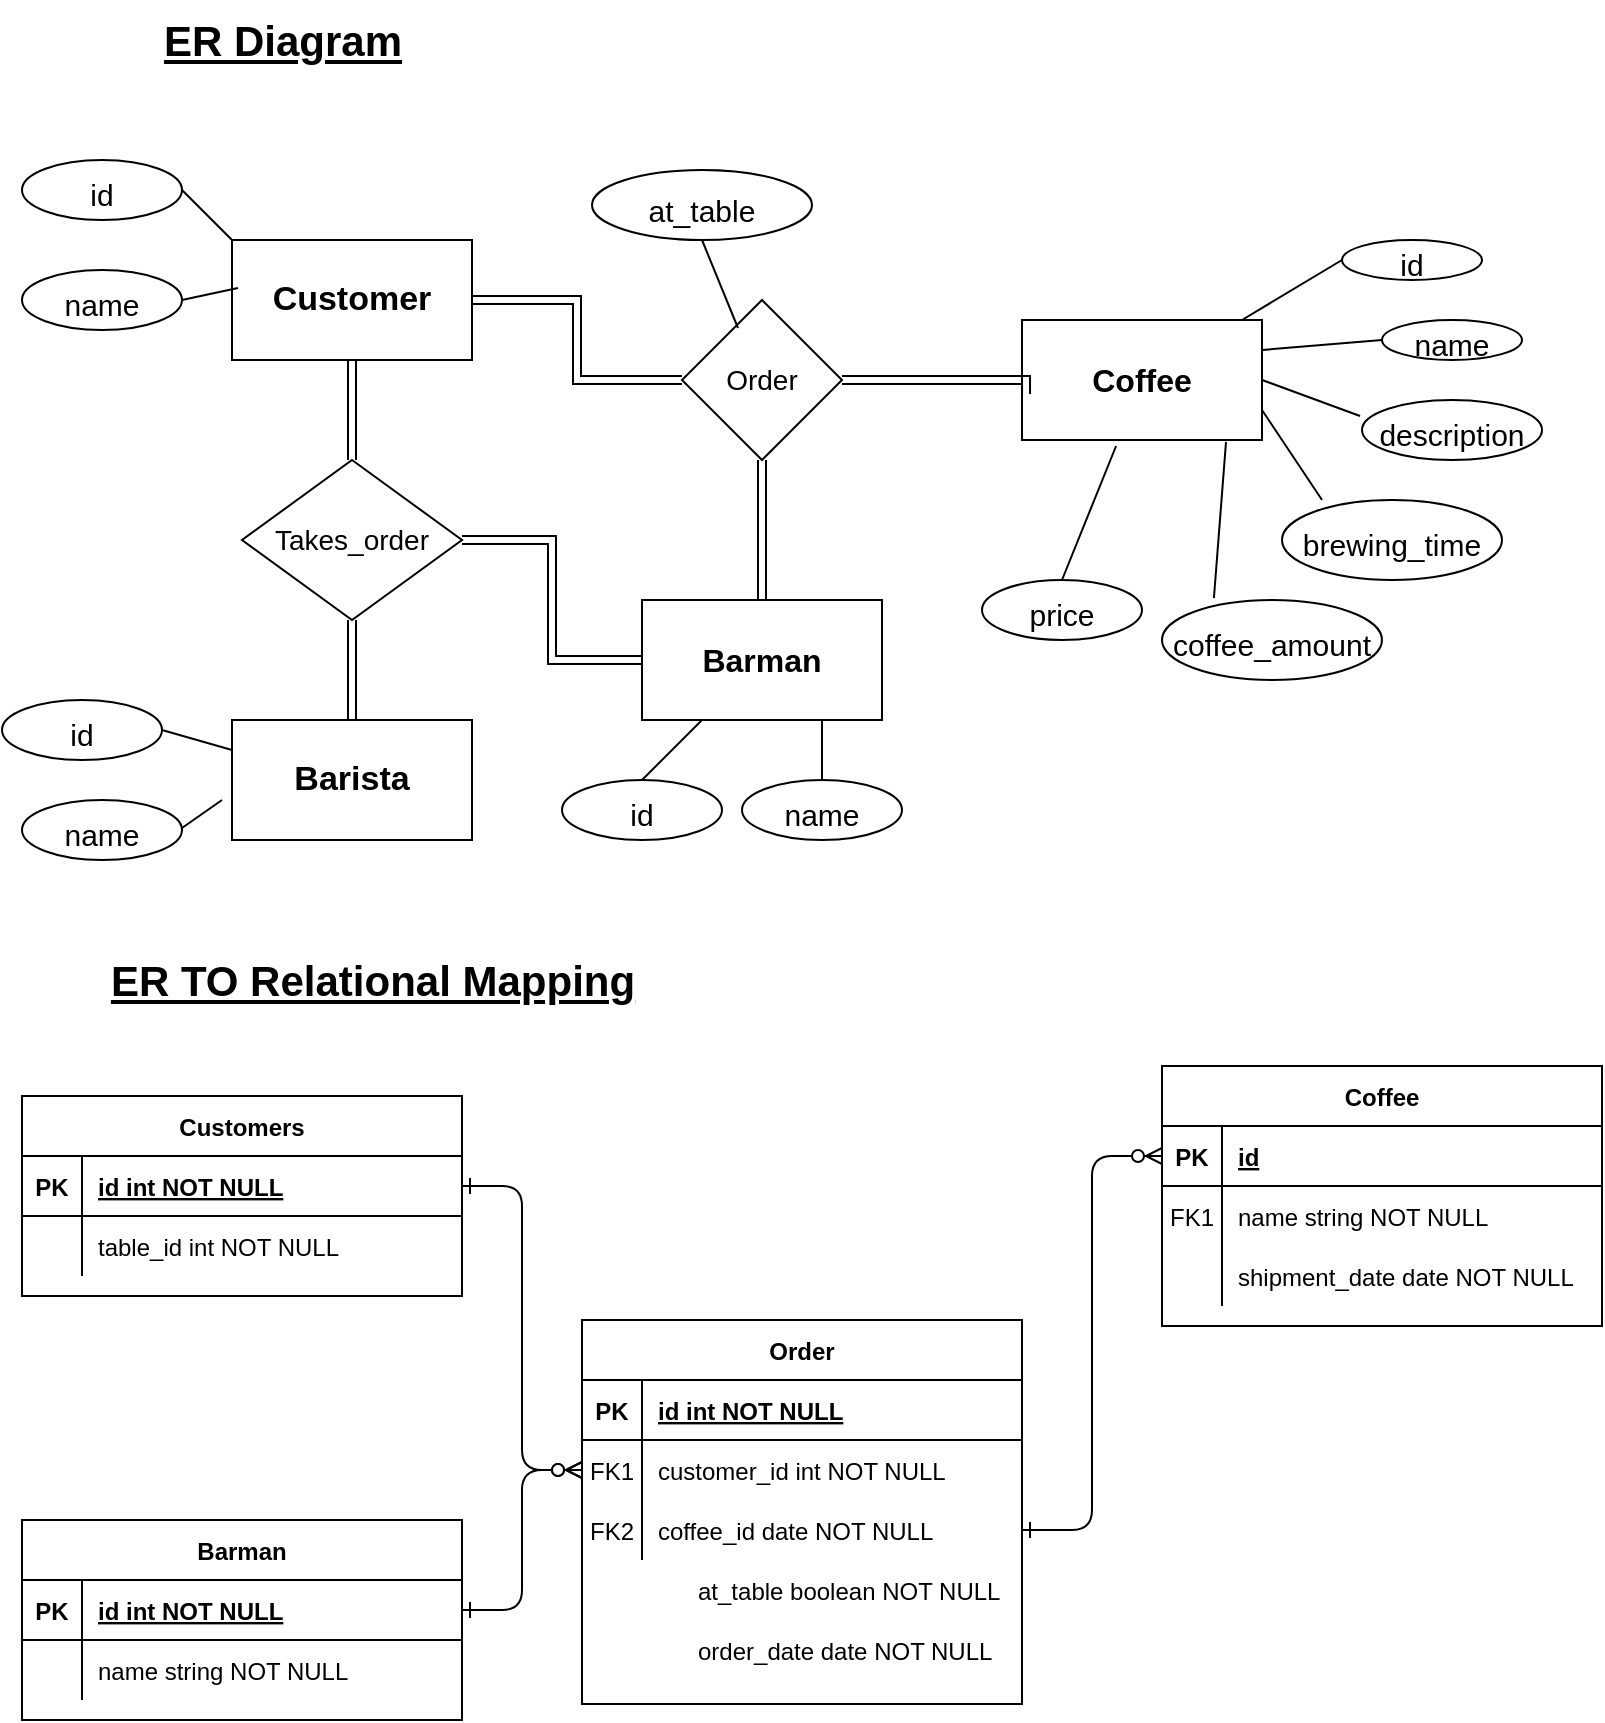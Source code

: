 <mxfile version="20.7.2" type="github">
  <diagram id="R2lEEEUBdFMjLlhIrx00" name="Page-1">
    <mxGraphModel dx="1434" dy="774" grid="1" gridSize="10" guides="1" tooltips="1" connect="1" arrows="1" fold="1" page="1" pageScale="1" pageWidth="850" pageHeight="1100" math="0" shadow="0" extFonts="Permanent Marker^https://fonts.googleapis.com/css?family=Permanent+Marker">
      <root>
        <mxCell id="0" />
        <mxCell id="1" parent="0" />
        <mxCell id="C-vyLk0tnHw3VtMMgP7b-1" value="" style="edgeStyle=entityRelationEdgeStyle;endArrow=ERzeroToMany;startArrow=ERone;endFill=1;startFill=0;" parent="1" source="C-vyLk0tnHw3VtMMgP7b-24" target="C-vyLk0tnHw3VtMMgP7b-6" edge="1">
          <mxGeometry width="100" height="100" relative="1" as="geometry">
            <mxPoint x="340" y="1148" as="sourcePoint" />
            <mxPoint x="440" y="1048" as="targetPoint" />
          </mxGeometry>
        </mxCell>
        <mxCell id="C-vyLk0tnHw3VtMMgP7b-12" value="" style="edgeStyle=orthogonalEdgeStyle;endArrow=ERzeroToMany;startArrow=ERone;endFill=1;startFill=0;exitX=1;exitY=0.5;exitDx=0;exitDy=0;entryX=0;entryY=0.5;entryDx=0;entryDy=0;" parent="1" source="C-vyLk0tnHw3VtMMgP7b-9" target="C-vyLk0tnHw3VtMMgP7b-14" edge="1">
          <mxGeometry width="100" height="100" relative="1" as="geometry">
            <mxPoint x="400" y="608" as="sourcePoint" />
            <mxPoint x="550" y="865" as="targetPoint" />
          </mxGeometry>
        </mxCell>
        <mxCell id="C-vyLk0tnHw3VtMMgP7b-2" value="Order" style="shape=table;startSize=30;container=1;collapsible=1;childLayout=tableLayout;fixedRows=1;rowLines=0;fontStyle=1;align=center;resizeLast=1;" parent="1" vertex="1">
          <mxGeometry x="310" y="690" width="220" height="192" as="geometry" />
        </mxCell>
        <mxCell id="C-vyLk0tnHw3VtMMgP7b-3" value="" style="shape=partialRectangle;collapsible=0;dropTarget=0;pointerEvents=0;fillColor=none;points=[[0,0.5],[1,0.5]];portConstraint=eastwest;top=0;left=0;right=0;bottom=1;" parent="C-vyLk0tnHw3VtMMgP7b-2" vertex="1">
          <mxGeometry y="30" width="220" height="30" as="geometry" />
        </mxCell>
        <mxCell id="C-vyLk0tnHw3VtMMgP7b-4" value="PK" style="shape=partialRectangle;overflow=hidden;connectable=0;fillColor=none;top=0;left=0;bottom=0;right=0;fontStyle=1;" parent="C-vyLk0tnHw3VtMMgP7b-3" vertex="1">
          <mxGeometry width="30" height="30" as="geometry">
            <mxRectangle width="30" height="30" as="alternateBounds" />
          </mxGeometry>
        </mxCell>
        <mxCell id="C-vyLk0tnHw3VtMMgP7b-5" value="id int NOT NULL " style="shape=partialRectangle;overflow=hidden;connectable=0;fillColor=none;top=0;left=0;bottom=0;right=0;align=left;spacingLeft=6;fontStyle=5;" parent="C-vyLk0tnHw3VtMMgP7b-3" vertex="1">
          <mxGeometry x="30" width="190" height="30" as="geometry">
            <mxRectangle width="190" height="30" as="alternateBounds" />
          </mxGeometry>
        </mxCell>
        <mxCell id="C-vyLk0tnHw3VtMMgP7b-6" value="" style="shape=partialRectangle;collapsible=0;dropTarget=0;pointerEvents=0;fillColor=none;points=[[0,0.5],[1,0.5]];portConstraint=eastwest;top=0;left=0;right=0;bottom=0;" parent="C-vyLk0tnHw3VtMMgP7b-2" vertex="1">
          <mxGeometry y="60" width="220" height="30" as="geometry" />
        </mxCell>
        <mxCell id="C-vyLk0tnHw3VtMMgP7b-7" value="FK1" style="shape=partialRectangle;overflow=hidden;connectable=0;fillColor=none;top=0;left=0;bottom=0;right=0;" parent="C-vyLk0tnHw3VtMMgP7b-6" vertex="1">
          <mxGeometry width="30" height="30" as="geometry">
            <mxRectangle width="30" height="30" as="alternateBounds" />
          </mxGeometry>
        </mxCell>
        <mxCell id="C-vyLk0tnHw3VtMMgP7b-8" value="customer_id int NOT NULL" style="shape=partialRectangle;overflow=hidden;connectable=0;fillColor=none;top=0;left=0;bottom=0;right=0;align=left;spacingLeft=6;" parent="C-vyLk0tnHw3VtMMgP7b-6" vertex="1">
          <mxGeometry x="30" width="190" height="30" as="geometry">
            <mxRectangle width="190" height="30" as="alternateBounds" />
          </mxGeometry>
        </mxCell>
        <mxCell id="C-vyLk0tnHw3VtMMgP7b-9" value="" style="shape=partialRectangle;collapsible=0;dropTarget=0;pointerEvents=0;fillColor=none;points=[[0,0.5],[1,0.5]];portConstraint=eastwest;top=0;left=0;right=0;bottom=0;" parent="C-vyLk0tnHw3VtMMgP7b-2" vertex="1">
          <mxGeometry y="90" width="220" height="30" as="geometry" />
        </mxCell>
        <mxCell id="C-vyLk0tnHw3VtMMgP7b-10" value="FK2" style="shape=partialRectangle;overflow=hidden;connectable=0;fillColor=none;top=0;left=0;bottom=0;right=0;" parent="C-vyLk0tnHw3VtMMgP7b-9" vertex="1">
          <mxGeometry width="30" height="30" as="geometry">
            <mxRectangle width="30" height="30" as="alternateBounds" />
          </mxGeometry>
        </mxCell>
        <mxCell id="C-vyLk0tnHw3VtMMgP7b-11" value="coffee_id date NOT NULL" style="shape=partialRectangle;overflow=hidden;connectable=0;fillColor=none;top=0;left=0;bottom=0;right=0;align=left;spacingLeft=6;" parent="C-vyLk0tnHw3VtMMgP7b-9" vertex="1">
          <mxGeometry x="30" width="190" height="30" as="geometry">
            <mxRectangle width="190" height="30" as="alternateBounds" />
          </mxGeometry>
        </mxCell>
        <mxCell id="C-vyLk0tnHw3VtMMgP7b-13" value="Coffee" style="shape=table;startSize=30;container=1;collapsible=1;childLayout=tableLayout;fixedRows=1;rowLines=0;fontStyle=1;align=center;resizeLast=1;" parent="1" vertex="1">
          <mxGeometry x="600" y="563" width="220" height="130" as="geometry" />
        </mxCell>
        <mxCell id="C-vyLk0tnHw3VtMMgP7b-14" value="" style="shape=partialRectangle;collapsible=0;dropTarget=0;pointerEvents=0;fillColor=none;points=[[0,0.5],[1,0.5]];portConstraint=eastwest;top=0;left=0;right=0;bottom=1;" parent="C-vyLk0tnHw3VtMMgP7b-13" vertex="1">
          <mxGeometry y="30" width="220" height="30" as="geometry" />
        </mxCell>
        <mxCell id="C-vyLk0tnHw3VtMMgP7b-15" value="PK" style="shape=partialRectangle;overflow=hidden;connectable=0;fillColor=none;top=0;left=0;bottom=0;right=0;fontStyle=1;" parent="C-vyLk0tnHw3VtMMgP7b-14" vertex="1">
          <mxGeometry width="30" height="30" as="geometry">
            <mxRectangle width="30" height="30" as="alternateBounds" />
          </mxGeometry>
        </mxCell>
        <mxCell id="C-vyLk0tnHw3VtMMgP7b-16" value="id" style="shape=partialRectangle;overflow=hidden;connectable=0;fillColor=none;top=0;left=0;bottom=0;right=0;align=left;spacingLeft=6;fontStyle=5;" parent="C-vyLk0tnHw3VtMMgP7b-14" vertex="1">
          <mxGeometry x="30" width="190" height="30" as="geometry">
            <mxRectangle width="190" height="30" as="alternateBounds" />
          </mxGeometry>
        </mxCell>
        <mxCell id="C-vyLk0tnHw3VtMMgP7b-17" value="" style="shape=partialRectangle;collapsible=0;dropTarget=0;pointerEvents=0;fillColor=none;points=[[0,0.5],[1,0.5]];portConstraint=eastwest;top=0;left=0;right=0;bottom=0;" parent="C-vyLk0tnHw3VtMMgP7b-13" vertex="1">
          <mxGeometry y="60" width="220" height="30" as="geometry" />
        </mxCell>
        <mxCell id="C-vyLk0tnHw3VtMMgP7b-18" value="FK1" style="shape=partialRectangle;overflow=hidden;connectable=0;fillColor=none;top=0;left=0;bottom=0;right=0;" parent="C-vyLk0tnHw3VtMMgP7b-17" vertex="1">
          <mxGeometry width="30" height="30" as="geometry">
            <mxRectangle width="30" height="30" as="alternateBounds" />
          </mxGeometry>
        </mxCell>
        <mxCell id="C-vyLk0tnHw3VtMMgP7b-19" value="name string NOT NULL" style="shape=partialRectangle;overflow=hidden;connectable=0;fillColor=none;top=0;left=0;bottom=0;right=0;align=left;spacingLeft=6;" parent="C-vyLk0tnHw3VtMMgP7b-17" vertex="1">
          <mxGeometry x="30" width="190" height="30" as="geometry">
            <mxRectangle width="190" height="30" as="alternateBounds" />
          </mxGeometry>
        </mxCell>
        <mxCell id="C-vyLk0tnHw3VtMMgP7b-20" value="" style="shape=partialRectangle;collapsible=0;dropTarget=0;pointerEvents=0;fillColor=none;points=[[0,0.5],[1,0.5]];portConstraint=eastwest;top=0;left=0;right=0;bottom=0;" parent="C-vyLk0tnHw3VtMMgP7b-13" vertex="1">
          <mxGeometry y="90" width="220" height="30" as="geometry" />
        </mxCell>
        <mxCell id="C-vyLk0tnHw3VtMMgP7b-21" value="" style="shape=partialRectangle;overflow=hidden;connectable=0;fillColor=none;top=0;left=0;bottom=0;right=0;" parent="C-vyLk0tnHw3VtMMgP7b-20" vertex="1">
          <mxGeometry width="30" height="30" as="geometry">
            <mxRectangle width="30" height="30" as="alternateBounds" />
          </mxGeometry>
        </mxCell>
        <mxCell id="C-vyLk0tnHw3VtMMgP7b-22" value="shipment_date date NOT NULL" style="shape=partialRectangle;overflow=hidden;connectable=0;fillColor=none;top=0;left=0;bottom=0;right=0;align=left;spacingLeft=6;" parent="C-vyLk0tnHw3VtMMgP7b-20" vertex="1">
          <mxGeometry x="30" width="190" height="30" as="geometry">
            <mxRectangle width="190" height="30" as="alternateBounds" />
          </mxGeometry>
        </mxCell>
        <mxCell id="C-vyLk0tnHw3VtMMgP7b-23" value="Customers" style="shape=table;startSize=30;container=1;collapsible=1;childLayout=tableLayout;fixedRows=1;rowLines=0;fontStyle=1;align=center;resizeLast=1;" parent="1" vertex="1">
          <mxGeometry x="30" y="578" width="220" height="100" as="geometry" />
        </mxCell>
        <mxCell id="C-vyLk0tnHw3VtMMgP7b-24" value="" style="shape=partialRectangle;collapsible=0;dropTarget=0;pointerEvents=0;fillColor=none;points=[[0,0.5],[1,0.5]];portConstraint=eastwest;top=0;left=0;right=0;bottom=1;" parent="C-vyLk0tnHw3VtMMgP7b-23" vertex="1">
          <mxGeometry y="30" width="220" height="30" as="geometry" />
        </mxCell>
        <mxCell id="C-vyLk0tnHw3VtMMgP7b-25" value="PK" style="shape=partialRectangle;overflow=hidden;connectable=0;fillColor=none;top=0;left=0;bottom=0;right=0;fontStyle=1;" parent="C-vyLk0tnHw3VtMMgP7b-24" vertex="1">
          <mxGeometry width="30" height="30" as="geometry">
            <mxRectangle width="30" height="30" as="alternateBounds" />
          </mxGeometry>
        </mxCell>
        <mxCell id="C-vyLk0tnHw3VtMMgP7b-26" value="id int NOT NULL" style="shape=partialRectangle;overflow=hidden;connectable=0;fillColor=none;top=0;left=0;bottom=0;right=0;align=left;spacingLeft=6;fontStyle=5;" parent="C-vyLk0tnHw3VtMMgP7b-24" vertex="1">
          <mxGeometry x="30" width="190" height="30" as="geometry">
            <mxRectangle width="190" height="30" as="alternateBounds" />
          </mxGeometry>
        </mxCell>
        <mxCell id="C-vyLk0tnHw3VtMMgP7b-27" value="" style="shape=partialRectangle;collapsible=0;dropTarget=0;pointerEvents=0;fillColor=none;points=[[0,0.5],[1,0.5]];portConstraint=eastwest;top=0;left=0;right=0;bottom=0;" parent="C-vyLk0tnHw3VtMMgP7b-23" vertex="1">
          <mxGeometry y="60" width="220" height="30" as="geometry" />
        </mxCell>
        <mxCell id="C-vyLk0tnHw3VtMMgP7b-28" value="" style="shape=partialRectangle;overflow=hidden;connectable=0;fillColor=none;top=0;left=0;bottom=0;right=0;" parent="C-vyLk0tnHw3VtMMgP7b-27" vertex="1">
          <mxGeometry width="30" height="30" as="geometry">
            <mxRectangle width="30" height="30" as="alternateBounds" />
          </mxGeometry>
        </mxCell>
        <mxCell id="C-vyLk0tnHw3VtMMgP7b-29" value="table_id int NOT NULL" style="shape=partialRectangle;overflow=hidden;connectable=0;fillColor=none;top=0;left=0;bottom=0;right=0;align=left;spacingLeft=6;" parent="C-vyLk0tnHw3VtMMgP7b-27" vertex="1">
          <mxGeometry x="30" width="190" height="30" as="geometry">
            <mxRectangle width="190" height="30" as="alternateBounds" />
          </mxGeometry>
        </mxCell>
        <mxCell id="Wo0gHfEfH4QIrRDhFoly-7" style="edgeStyle=orthogonalEdgeStyle;rounded=0;orthogonalLoop=1;jettySize=auto;html=1;entryX=0;entryY=0.5;entryDx=0;entryDy=0;shape=link;" edge="1" parent="1" source="Wo0gHfEfH4QIrRDhFoly-1" target="Wo0gHfEfH4QIrRDhFoly-5">
          <mxGeometry relative="1" as="geometry" />
        </mxCell>
        <mxCell id="Wo0gHfEfH4QIrRDhFoly-1" value="&lt;font style=&quot;font-size: 17px;&quot;&gt;&lt;b&gt;Customer&lt;/b&gt;&lt;/font&gt;" style="rounded=0;whiteSpace=wrap;html=1;" vertex="1" parent="1">
          <mxGeometry x="135" y="150" width="120" height="60" as="geometry" />
        </mxCell>
        <mxCell id="Wo0gHfEfH4QIrRDhFoly-19" style="rounded=0;orthogonalLoop=1;jettySize=auto;html=1;entryX=0;entryY=0.5;entryDx=0;entryDy=0;fontSize=15;startArrow=none;startFill=0;endArrow=none;endFill=0;" edge="1" parent="1" source="Wo0gHfEfH4QIrRDhFoly-2" target="Wo0gHfEfH4QIrRDhFoly-12">
          <mxGeometry relative="1" as="geometry" />
        </mxCell>
        <mxCell id="Wo0gHfEfH4QIrRDhFoly-2" value="&lt;b&gt;&lt;font style=&quot;font-size: 16px;&quot;&gt;Coffee&lt;/font&gt;&lt;/b&gt;" style="rounded=0;whiteSpace=wrap;html=1;" vertex="1" parent="1">
          <mxGeometry x="530" y="190" width="120" height="60" as="geometry" />
        </mxCell>
        <mxCell id="Wo0gHfEfH4QIrRDhFoly-9" style="edgeStyle=orthogonalEdgeStyle;rounded=0;orthogonalLoop=1;jettySize=auto;html=1;entryX=0.5;entryY=1;entryDx=0;entryDy=0;shape=link;" edge="1" parent="1" source="Wo0gHfEfH4QIrRDhFoly-3" target="Wo0gHfEfH4QIrRDhFoly-6">
          <mxGeometry relative="1" as="geometry" />
        </mxCell>
        <mxCell id="Wo0gHfEfH4QIrRDhFoly-3" value="&lt;font style=&quot;font-size: 17px;&quot;&gt;&lt;b&gt;Barista&lt;/b&gt;&lt;/font&gt;" style="rounded=0;whiteSpace=wrap;html=1;" vertex="1" parent="1">
          <mxGeometry x="135" y="390" width="120" height="60" as="geometry" />
        </mxCell>
        <mxCell id="Wo0gHfEfH4QIrRDhFoly-41" style="edgeStyle=orthogonalEdgeStyle;shape=link;rounded=0;orthogonalLoop=1;jettySize=auto;html=1;entryX=0.5;entryY=1;entryDx=0;entryDy=0;fontSize=16;startArrow=none;startFill=0;endArrow=none;endFill=0;" edge="1" parent="1" source="Wo0gHfEfH4QIrRDhFoly-4" target="Wo0gHfEfH4QIrRDhFoly-5">
          <mxGeometry relative="1" as="geometry" />
        </mxCell>
        <mxCell id="Wo0gHfEfH4QIrRDhFoly-53" style="edgeStyle=orthogonalEdgeStyle;shape=link;rounded=0;orthogonalLoop=1;jettySize=auto;html=1;fontSize=16;startArrow=none;startFill=0;endArrow=none;endFill=0;" edge="1" parent="1" source="Wo0gHfEfH4QIrRDhFoly-4" target="Wo0gHfEfH4QIrRDhFoly-6">
          <mxGeometry relative="1" as="geometry" />
        </mxCell>
        <mxCell id="Wo0gHfEfH4QIrRDhFoly-4" value="&lt;b&gt;&lt;font style=&quot;font-size: 16px;&quot;&gt;Barman&lt;/font&gt;&lt;/b&gt;" style="rounded=0;whiteSpace=wrap;html=1;" vertex="1" parent="1">
          <mxGeometry x="340" y="330" width="120" height="60" as="geometry" />
        </mxCell>
        <mxCell id="Wo0gHfEfH4QIrRDhFoly-8" style="edgeStyle=orthogonalEdgeStyle;rounded=0;orthogonalLoop=1;jettySize=auto;html=1;exitX=1;exitY=0.5;exitDx=0;exitDy=0;entryX=0.017;entryY=0.617;entryDx=0;entryDy=0;entryPerimeter=0;shape=link;" edge="1" parent="1" source="Wo0gHfEfH4QIrRDhFoly-5" target="Wo0gHfEfH4QIrRDhFoly-2">
          <mxGeometry relative="1" as="geometry">
            <Array as="points">
              <mxPoint x="532" y="220" />
            </Array>
          </mxGeometry>
        </mxCell>
        <mxCell id="Wo0gHfEfH4QIrRDhFoly-5" value="&lt;font style=&quot;font-size: 14px;&quot;&gt;Order&lt;/font&gt;" style="rhombus;whiteSpace=wrap;html=1;" vertex="1" parent="1">
          <mxGeometry x="360" y="180" width="80" height="80" as="geometry" />
        </mxCell>
        <mxCell id="Wo0gHfEfH4QIrRDhFoly-10" style="edgeStyle=orthogonalEdgeStyle;rounded=0;orthogonalLoop=1;jettySize=auto;html=1;entryX=0.5;entryY=1;entryDx=0;entryDy=0;startArrow=none;startFill=0;endArrow=none;endFill=0;shape=link;" edge="1" parent="1" source="Wo0gHfEfH4QIrRDhFoly-6" target="Wo0gHfEfH4QIrRDhFoly-1">
          <mxGeometry relative="1" as="geometry" />
        </mxCell>
        <mxCell id="Wo0gHfEfH4QIrRDhFoly-6" value="&lt;font style=&quot;font-size: 14px;&quot;&gt;Takes_order&lt;/font&gt;" style="rhombus;whiteSpace=wrap;html=1;" vertex="1" parent="1">
          <mxGeometry x="140" y="260" width="110" height="80" as="geometry" />
        </mxCell>
        <mxCell id="Wo0gHfEfH4QIrRDhFoly-11" value="&lt;b&gt;&lt;font style=&quot;font-size: 21px;&quot;&gt;&lt;u&gt;ER Diagram&lt;/u&gt;&lt;/font&gt;&lt;/b&gt;" style="text;html=1;align=center;verticalAlign=middle;resizable=0;points=[];autosize=1;strokeColor=none;fillColor=none;" vertex="1" parent="1">
          <mxGeometry x="90" y="30" width="140" height="40" as="geometry" />
        </mxCell>
        <mxCell id="Wo0gHfEfH4QIrRDhFoly-12" value="&lt;font style=&quot;font-size: 15px;&quot;&gt;id&lt;/font&gt;" style="ellipse;whiteSpace=wrap;html=1;fontSize=21;" vertex="1" parent="1">
          <mxGeometry x="690" y="150" width="70" height="20" as="geometry" />
        </mxCell>
        <mxCell id="Wo0gHfEfH4QIrRDhFoly-13" value="&lt;font style=&quot;font-size: 15px;&quot;&gt;name&lt;/font&gt;" style="ellipse;whiteSpace=wrap;html=1;fontSize=21;" vertex="1" parent="1">
          <mxGeometry x="710" y="190" width="70" height="20" as="geometry" />
        </mxCell>
        <mxCell id="Wo0gHfEfH4QIrRDhFoly-14" value="&lt;font style=&quot;font-size: 15px;&quot;&gt;description&lt;/font&gt;" style="ellipse;whiteSpace=wrap;html=1;fontSize=21;" vertex="1" parent="1">
          <mxGeometry x="700" y="230" width="90" height="30" as="geometry" />
        </mxCell>
        <mxCell id="Wo0gHfEfH4QIrRDhFoly-15" value="&lt;font style=&quot;font-size: 15px;&quot;&gt;brewing_time&lt;/font&gt;" style="ellipse;whiteSpace=wrap;html=1;fontSize=21;" vertex="1" parent="1">
          <mxGeometry x="660" y="280" width="110" height="40" as="geometry" />
        </mxCell>
        <mxCell id="Wo0gHfEfH4QIrRDhFoly-16" value="&lt;font style=&quot;font-size: 15px;&quot;&gt;coffee_amount&lt;/font&gt;" style="ellipse;whiteSpace=wrap;html=1;fontSize=21;" vertex="1" parent="1">
          <mxGeometry x="600" y="330" width="110" height="40" as="geometry" />
        </mxCell>
        <mxCell id="Wo0gHfEfH4QIrRDhFoly-18" value="&lt;font style=&quot;font-size: 15px;&quot;&gt;price&lt;/font&gt;" style="ellipse;whiteSpace=wrap;html=1;fontSize=21;" vertex="1" parent="1">
          <mxGeometry x="510" y="320" width="80" height="30" as="geometry" />
        </mxCell>
        <mxCell id="Wo0gHfEfH4QIrRDhFoly-20" style="rounded=0;orthogonalLoop=1;jettySize=auto;html=1;entryX=0;entryY=0.5;entryDx=0;entryDy=0;fontSize=15;startArrow=none;startFill=0;endArrow=none;endFill=0;exitX=1;exitY=0.25;exitDx=0;exitDy=0;" edge="1" parent="1" source="Wo0gHfEfH4QIrRDhFoly-2" target="Wo0gHfEfH4QIrRDhFoly-13">
          <mxGeometry relative="1" as="geometry">
            <mxPoint x="645" y="220" as="sourcePoint" />
            <mxPoint x="685" y="200" as="targetPoint" />
          </mxGeometry>
        </mxCell>
        <mxCell id="Wo0gHfEfH4QIrRDhFoly-21" style="rounded=0;orthogonalLoop=1;jettySize=auto;html=1;entryX=0.182;entryY=0;entryDx=0;entryDy=0;fontSize=15;startArrow=none;startFill=0;endArrow=none;endFill=0;exitX=1;exitY=0.75;exitDx=0;exitDy=0;entryPerimeter=0;" edge="1" parent="1" source="Wo0gHfEfH4QIrRDhFoly-2" target="Wo0gHfEfH4QIrRDhFoly-15">
          <mxGeometry relative="1" as="geometry">
            <mxPoint x="640" y="270" as="sourcePoint" />
            <mxPoint x="680" y="250" as="targetPoint" />
          </mxGeometry>
        </mxCell>
        <mxCell id="Wo0gHfEfH4QIrRDhFoly-22" style="rounded=0;orthogonalLoop=1;jettySize=auto;html=1;entryX=0.85;entryY=1.017;entryDx=0;entryDy=0;fontSize=15;startArrow=none;startFill=0;endArrow=none;endFill=0;entryPerimeter=0;exitX=0.236;exitY=-0.025;exitDx=0;exitDy=0;exitPerimeter=0;" edge="1" parent="1" source="Wo0gHfEfH4QIrRDhFoly-16" target="Wo0gHfEfH4QIrRDhFoly-2">
          <mxGeometry relative="1" as="geometry">
            <mxPoint x="600" y="300" as="sourcePoint" />
            <mxPoint x="640" y="280" as="targetPoint" />
          </mxGeometry>
        </mxCell>
        <mxCell id="Wo0gHfEfH4QIrRDhFoly-23" style="rounded=0;orthogonalLoop=1;jettySize=auto;html=1;entryX=0.392;entryY=1.05;entryDx=0;entryDy=0;fontSize=15;startArrow=none;startFill=0;endArrow=none;endFill=0;entryPerimeter=0;exitX=0.5;exitY=0;exitDx=0;exitDy=0;" edge="1" parent="1" source="Wo0gHfEfH4QIrRDhFoly-18" target="Wo0gHfEfH4QIrRDhFoly-2">
          <mxGeometry relative="1" as="geometry">
            <mxPoint x="530" y="300" as="sourcePoint" />
            <mxPoint x="570" y="280" as="targetPoint" />
          </mxGeometry>
        </mxCell>
        <mxCell id="Wo0gHfEfH4QIrRDhFoly-25" style="rounded=0;orthogonalLoop=1;jettySize=auto;html=1;entryX=-0.011;entryY=0.267;entryDx=0;entryDy=0;fontSize=15;startArrow=none;startFill=0;endArrow=none;endFill=0;entryPerimeter=0;exitX=1;exitY=0.5;exitDx=0;exitDy=0;" edge="1" parent="1" source="Wo0gHfEfH4QIrRDhFoly-2" target="Wo0gHfEfH4QIrRDhFoly-14">
          <mxGeometry relative="1" as="geometry">
            <mxPoint x="640" y="220" as="sourcePoint" />
            <mxPoint x="680" y="200" as="targetPoint" />
          </mxGeometry>
        </mxCell>
        <mxCell id="Wo0gHfEfH4QIrRDhFoly-26" value="&lt;font style=&quot;font-size: 15px;&quot;&gt;id&lt;/font&gt;" style="ellipse;whiteSpace=wrap;html=1;fontSize=21;" vertex="1" parent="1">
          <mxGeometry x="20" y="380" width="80" height="30" as="geometry" />
        </mxCell>
        <mxCell id="Wo0gHfEfH4QIrRDhFoly-27" style="rounded=0;orthogonalLoop=1;jettySize=auto;html=1;entryX=0;entryY=0.25;entryDx=0;entryDy=0;fontSize=15;startArrow=none;startFill=0;endArrow=none;endFill=0;exitX=1;exitY=0.5;exitDx=0;exitDy=0;" edge="1" parent="1" source="Wo0gHfEfH4QIrRDhFoly-26" target="Wo0gHfEfH4QIrRDhFoly-3">
          <mxGeometry relative="1" as="geometry">
            <mxPoint x="80" y="453.5" as="sourcePoint" />
            <mxPoint x="117.04" y="406.5" as="targetPoint" />
          </mxGeometry>
        </mxCell>
        <mxCell id="Wo0gHfEfH4QIrRDhFoly-28" value="&lt;font style=&quot;font-size: 15px;&quot;&gt;name&lt;/font&gt;" style="ellipse;whiteSpace=wrap;html=1;fontSize=21;" vertex="1" parent="1">
          <mxGeometry x="30" y="430" width="80" height="30" as="geometry" />
        </mxCell>
        <mxCell id="Wo0gHfEfH4QIrRDhFoly-29" style="rounded=0;orthogonalLoop=1;jettySize=auto;html=1;fontSize=15;startArrow=none;startFill=0;endArrow=none;endFill=0;exitX=1;exitY=0.467;exitDx=0;exitDy=0;exitPerimeter=0;" edge="1" parent="1" source="Wo0gHfEfH4QIrRDhFoly-28">
          <mxGeometry relative="1" as="geometry">
            <mxPoint x="170" y="477" as="sourcePoint" />
            <mxPoint x="130" y="430" as="targetPoint" />
          </mxGeometry>
        </mxCell>
        <mxCell id="Wo0gHfEfH4QIrRDhFoly-30" value="&lt;font style=&quot;font-size: 15px;&quot;&gt;id&lt;/font&gt;" style="ellipse;whiteSpace=wrap;html=1;fontSize=21;" vertex="1" parent="1">
          <mxGeometry x="300" y="420" width="80" height="30" as="geometry" />
        </mxCell>
        <mxCell id="Wo0gHfEfH4QIrRDhFoly-31" style="rounded=0;orthogonalLoop=1;jettySize=auto;html=1;entryX=0.25;entryY=1;entryDx=0;entryDy=0;fontSize=15;startArrow=none;startFill=0;endArrow=none;endFill=0;exitX=0.5;exitY=0;exitDx=0;exitDy=0;" edge="1" parent="1" source="Wo0gHfEfH4QIrRDhFoly-30" target="Wo0gHfEfH4QIrRDhFoly-4">
          <mxGeometry relative="1" as="geometry">
            <mxPoint x="272.96" y="323.5" as="sourcePoint" />
            <mxPoint x="410" y="315.98" as="targetPoint" />
          </mxGeometry>
        </mxCell>
        <mxCell id="Wo0gHfEfH4QIrRDhFoly-32" value="&lt;font style=&quot;font-size: 15px;&quot;&gt;name&lt;/font&gt;" style="ellipse;whiteSpace=wrap;html=1;fontSize=21;" vertex="1" parent="1">
          <mxGeometry x="390" y="420" width="80" height="30" as="geometry" />
        </mxCell>
        <mxCell id="Wo0gHfEfH4QIrRDhFoly-33" style="rounded=0;orthogonalLoop=1;jettySize=auto;html=1;fontSize=15;startArrow=none;startFill=0;endArrow=none;endFill=0;entryX=0.75;entryY=1;entryDx=0;entryDy=0;" edge="1" parent="1" source="Wo0gHfEfH4QIrRDhFoly-32" target="Wo0gHfEfH4QIrRDhFoly-4">
          <mxGeometry relative="1" as="geometry">
            <mxPoint x="362.96" y="347" as="sourcePoint" />
            <mxPoint x="340.92" y="314" as="targetPoint" />
          </mxGeometry>
        </mxCell>
        <mxCell id="Wo0gHfEfH4QIrRDhFoly-42" value="&lt;font style=&quot;font-size: 15px;&quot;&gt;id&lt;/font&gt;" style="ellipse;whiteSpace=wrap;html=1;fontSize=21;" vertex="1" parent="1">
          <mxGeometry x="30" y="110" width="80" height="30" as="geometry" />
        </mxCell>
        <mxCell id="Wo0gHfEfH4QIrRDhFoly-43" style="rounded=0;orthogonalLoop=1;jettySize=auto;html=1;entryX=0;entryY=0;entryDx=0;entryDy=0;fontSize=15;startArrow=none;startFill=0;endArrow=none;endFill=0;exitX=1;exitY=0.5;exitDx=0;exitDy=0;" edge="1" parent="1" source="Wo0gHfEfH4QIrRDhFoly-42" target="Wo0gHfEfH4QIrRDhFoly-1">
          <mxGeometry relative="1" as="geometry">
            <mxPoint x="70" y="183.5" as="sourcePoint" />
            <mxPoint x="140" y="135" as="targetPoint" />
          </mxGeometry>
        </mxCell>
        <mxCell id="Wo0gHfEfH4QIrRDhFoly-44" value="&lt;font style=&quot;font-size: 15px;&quot;&gt;name&lt;/font&gt;" style="ellipse;whiteSpace=wrap;html=1;fontSize=21;" vertex="1" parent="1">
          <mxGeometry x="30" y="165" width="80" height="30" as="geometry" />
        </mxCell>
        <mxCell id="Wo0gHfEfH4QIrRDhFoly-45" style="rounded=0;orthogonalLoop=1;jettySize=auto;html=1;fontSize=15;startArrow=none;startFill=0;endArrow=none;endFill=0;exitX=1;exitY=0.5;exitDx=0;exitDy=0;entryX=-0.017;entryY=0.9;entryDx=0;entryDy=0;entryPerimeter=0;" edge="1" parent="1" source="Wo0gHfEfH4QIrRDhFoly-44">
          <mxGeometry relative="1" as="geometry">
            <mxPoint x="160" y="207" as="sourcePoint" />
            <mxPoint x="137.96" y="174" as="targetPoint" />
          </mxGeometry>
        </mxCell>
        <mxCell id="Wo0gHfEfH4QIrRDhFoly-46" style="rounded=0;orthogonalLoop=1;jettySize=auto;html=1;entryX=0.5;entryY=1;entryDx=0;entryDy=0;fontSize=15;startArrow=none;startFill=0;endArrow=none;endFill=0;exitX=0.35;exitY=0.175;exitDx=0;exitDy=0;exitPerimeter=0;" edge="1" parent="1" target="Wo0gHfEfH4QIrRDhFoly-47" source="Wo0gHfEfH4QIrRDhFoly-5">
          <mxGeometry relative="1" as="geometry">
            <mxPoint x="290" y="145" as="sourcePoint" />
          </mxGeometry>
        </mxCell>
        <mxCell id="Wo0gHfEfH4QIrRDhFoly-47" value="&lt;font style=&quot;font-size: 15px;&quot;&gt;at_table&lt;/font&gt;" style="ellipse;whiteSpace=wrap;html=1;fontSize=21;" vertex="1" parent="1">
          <mxGeometry x="315" y="115" width="110" height="35" as="geometry" />
        </mxCell>
        <mxCell id="Wo0gHfEfH4QIrRDhFoly-52" value="at_table boolean NOT NULL" style="shape=partialRectangle;overflow=hidden;connectable=0;fillColor=none;top=0;left=0;bottom=0;right=0;align=left;spacingLeft=6;" vertex="1" parent="1">
          <mxGeometry x="360" y="810" width="220" height="30" as="geometry">
            <mxRectangle width="220" height="30" as="alternateBounds" />
          </mxGeometry>
        </mxCell>
        <mxCell id="Wo0gHfEfH4QIrRDhFoly-54" value="order_date date NOT NULL" style="shape=partialRectangle;overflow=hidden;connectable=0;fillColor=none;top=0;left=0;bottom=0;right=0;align=left;spacingLeft=6;" vertex="1" parent="1">
          <mxGeometry x="360" y="840" width="220" height="30" as="geometry">
            <mxRectangle width="220" height="30" as="alternateBounds" />
          </mxGeometry>
        </mxCell>
        <mxCell id="Wo0gHfEfH4QIrRDhFoly-55" value="Barman" style="shape=table;startSize=30;container=1;collapsible=1;childLayout=tableLayout;fixedRows=1;rowLines=0;fontStyle=1;align=center;resizeLast=1;" vertex="1" parent="1">
          <mxGeometry x="30" y="790" width="220" height="100" as="geometry" />
        </mxCell>
        <mxCell id="Wo0gHfEfH4QIrRDhFoly-56" value="" style="shape=partialRectangle;collapsible=0;dropTarget=0;pointerEvents=0;fillColor=none;points=[[0,0.5],[1,0.5]];portConstraint=eastwest;top=0;left=0;right=0;bottom=1;" vertex="1" parent="Wo0gHfEfH4QIrRDhFoly-55">
          <mxGeometry y="30" width="220" height="30" as="geometry" />
        </mxCell>
        <mxCell id="Wo0gHfEfH4QIrRDhFoly-57" value="PK" style="shape=partialRectangle;overflow=hidden;connectable=0;fillColor=none;top=0;left=0;bottom=0;right=0;fontStyle=1;" vertex="1" parent="Wo0gHfEfH4QIrRDhFoly-56">
          <mxGeometry width="30" height="30" as="geometry">
            <mxRectangle width="30" height="30" as="alternateBounds" />
          </mxGeometry>
        </mxCell>
        <mxCell id="Wo0gHfEfH4QIrRDhFoly-58" value="id int NOT NULL" style="shape=partialRectangle;overflow=hidden;connectable=0;fillColor=none;top=0;left=0;bottom=0;right=0;align=left;spacingLeft=6;fontStyle=5;" vertex="1" parent="Wo0gHfEfH4QIrRDhFoly-56">
          <mxGeometry x="30" width="190" height="30" as="geometry">
            <mxRectangle width="190" height="30" as="alternateBounds" />
          </mxGeometry>
        </mxCell>
        <mxCell id="Wo0gHfEfH4QIrRDhFoly-59" value="" style="shape=partialRectangle;collapsible=0;dropTarget=0;pointerEvents=0;fillColor=none;points=[[0,0.5],[1,0.5]];portConstraint=eastwest;top=0;left=0;right=0;bottom=0;" vertex="1" parent="Wo0gHfEfH4QIrRDhFoly-55">
          <mxGeometry y="60" width="220" height="30" as="geometry" />
        </mxCell>
        <mxCell id="Wo0gHfEfH4QIrRDhFoly-60" value="" style="shape=partialRectangle;overflow=hidden;connectable=0;fillColor=none;top=0;left=0;bottom=0;right=0;" vertex="1" parent="Wo0gHfEfH4QIrRDhFoly-59">
          <mxGeometry width="30" height="30" as="geometry">
            <mxRectangle width="30" height="30" as="alternateBounds" />
          </mxGeometry>
        </mxCell>
        <mxCell id="Wo0gHfEfH4QIrRDhFoly-61" value="name string NOT NULL" style="shape=partialRectangle;overflow=hidden;connectable=0;fillColor=none;top=0;left=0;bottom=0;right=0;align=left;spacingLeft=6;" vertex="1" parent="Wo0gHfEfH4QIrRDhFoly-59">
          <mxGeometry x="30" width="190" height="30" as="geometry">
            <mxRectangle width="190" height="30" as="alternateBounds" />
          </mxGeometry>
        </mxCell>
        <mxCell id="Wo0gHfEfH4QIrRDhFoly-63" value="" style="edgeStyle=entityRelationEdgeStyle;endArrow=ERzeroToMany;startArrow=ERone;endFill=1;startFill=0;exitX=1;exitY=0.5;exitDx=0;exitDy=0;entryX=0;entryY=0.5;entryDx=0;entryDy=0;" edge="1" parent="1" source="Wo0gHfEfH4QIrRDhFoly-56" target="C-vyLk0tnHw3VtMMgP7b-6">
          <mxGeometry width="100" height="100" relative="1" as="geometry">
            <mxPoint x="320" y="890" as="sourcePoint" />
            <mxPoint x="370" y="1032" as="targetPoint" />
          </mxGeometry>
        </mxCell>
        <mxCell id="Wo0gHfEfH4QIrRDhFoly-64" value="&lt;b&gt;&lt;font style=&quot;font-size: 21px;&quot;&gt;&lt;u&gt;ER TO Relational Mapping&lt;/u&gt;&lt;/font&gt;&lt;/b&gt;" style="text;html=1;align=center;verticalAlign=middle;resizable=0;points=[];autosize=1;strokeColor=none;fillColor=none;" vertex="1" parent="1">
          <mxGeometry x="60" y="500" width="290" height="40" as="geometry" />
        </mxCell>
      </root>
    </mxGraphModel>
  </diagram>
</mxfile>
